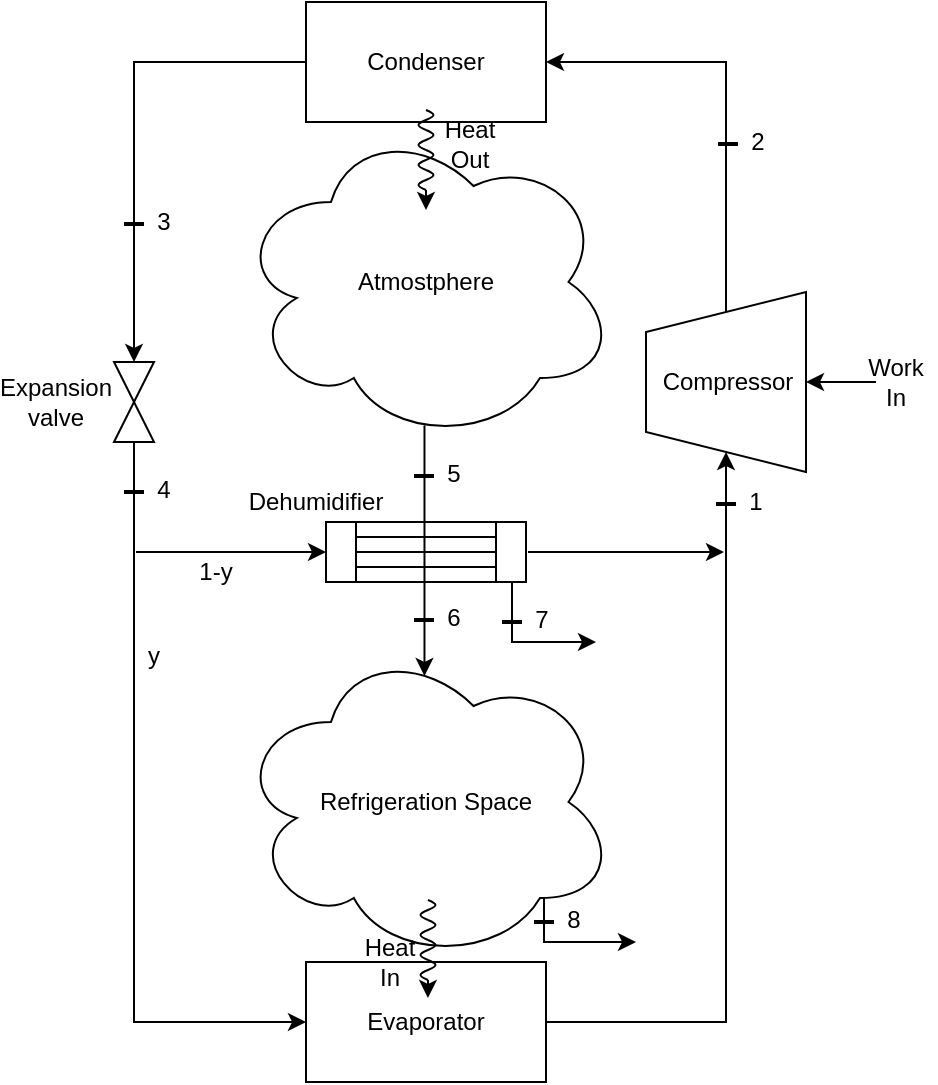 <mxfile version="14.6.10" type="google"><diagram id="2C9HEXMDZoY5minsdM6f" name="Page-1"><mxGraphModel dx="536" dy="531" grid="1" gridSize="10" guides="1" tooltips="1" connect="1" arrows="1" fold="1" page="1" pageScale="1" pageWidth="850" pageHeight="1100" math="0" shadow="0"><root><mxCell id="0"/><mxCell id="1" parent="0"/><mxCell id="gZBKEJ-uhNmt0WbPHv-k-17" style="edgeStyle=orthogonalEdgeStyle;rounded=0;orthogonalLoop=1;jettySize=auto;html=1;exitX=1;exitY=0.5;exitDx=0;exitDy=0;" edge="1" parent="1" source="gZBKEJ-uhNmt0WbPHv-k-2" target="gZBKEJ-uhNmt0WbPHv-k-18"><mxGeometry relative="1" as="geometry"><mxPoint x="680" y="520" as="targetPoint"/></mxGeometry></mxCell><mxCell id="gZBKEJ-uhNmt0WbPHv-k-2" value="Evaporator" style="rounded=0;whiteSpace=wrap;html=1;" vertex="1" parent="1"><mxGeometry x="355" y="610" width="120" height="60" as="geometry"/></mxCell><mxCell id="gZBKEJ-uhNmt0WbPHv-k-5" value="Refrigeration Space" style="ellipse;shape=cloud;whiteSpace=wrap;html=1;" vertex="1" parent="1"><mxGeometry x="320" y="450" width="190" height="160" as="geometry"/></mxCell><mxCell id="gZBKEJ-uhNmt0WbPHv-k-6" value="" style="triangle;whiteSpace=wrap;html=1;rotation=90;" vertex="1" parent="1"><mxGeometry x="259" y="310" width="20" height="20" as="geometry"/></mxCell><mxCell id="gZBKEJ-uhNmt0WbPHv-k-12" style="edgeStyle=orthogonalEdgeStyle;rounded=0;orthogonalLoop=1;jettySize=auto;html=1;exitX=0;exitY=0.5;exitDx=0;exitDy=0;entryX=0;entryY=0.5;entryDx=0;entryDy=0;" edge="1" parent="1" source="gZBKEJ-uhNmt0WbPHv-k-7" target="gZBKEJ-uhNmt0WbPHv-k-2"><mxGeometry relative="1" as="geometry"/></mxCell><mxCell id="gZBKEJ-uhNmt0WbPHv-k-7" value="" style="triangle;whiteSpace=wrap;html=1;rotation=-90;" vertex="1" parent="1"><mxGeometry x="259" y="330" width="20" height="20" as="geometry"/></mxCell><mxCell id="gZBKEJ-uhNmt0WbPHv-k-29" style="edgeStyle=orthogonalEdgeStyle;rounded=0;orthogonalLoop=1;jettySize=auto;html=1;exitX=1;exitY=0.5;exitDx=0;exitDy=0;entryX=1;entryY=0.5;entryDx=0;entryDy=0;" edge="1" parent="1" source="gZBKEJ-uhNmt0WbPHv-k-18" target="gZBKEJ-uhNmt0WbPHv-k-27"><mxGeometry relative="1" as="geometry"><Array as="points"><mxPoint x="565" y="160"/></Array></mxGeometry></mxCell><mxCell id="gZBKEJ-uhNmt0WbPHv-k-18" value="" style="shape=trapezoid;perimeter=trapezoidPerimeter;whiteSpace=wrap;html=1;fixedSize=1;rotation=-90;size=20;" vertex="1" parent="1"><mxGeometry x="520" y="280" width="90" height="80" as="geometry"/></mxCell><mxCell id="gZBKEJ-uhNmt0WbPHv-k-19" value="" style="shape=mxgraph.pid.heat_exchangers.heat_exchanger_(straight_tubes);html=1;pointerEvents=1;align=center;verticalLabelPosition=bottom;verticalAlign=top;dashed=0;" vertex="1" parent="1"><mxGeometry x="365" y="390" width="100" height="30" as="geometry"/></mxCell><mxCell id="gZBKEJ-uhNmt0WbPHv-k-20" value="" style="endArrow=classic;html=1;rounded=0;edgeStyle=orthogonalEdgeStyle;exitX=1.01;exitY=0.5;exitDx=0;exitDy=0;exitPerimeter=0;" edge="1" parent="1" source="gZBKEJ-uhNmt0WbPHv-k-19"><mxGeometry width="50" height="50" relative="1" as="geometry"><mxPoint x="400" y="490" as="sourcePoint"/><mxPoint x="564" y="405" as="targetPoint"/></mxGeometry></mxCell><mxCell id="gZBKEJ-uhNmt0WbPHv-k-21" value="Dehumidifier" style="text;html=1;strokeColor=none;fillColor=none;align=center;verticalAlign=middle;whiteSpace=wrap;rounded=0;" vertex="1" parent="1"><mxGeometry x="340" y="370" width="40" height="20" as="geometry"/></mxCell><mxCell id="gZBKEJ-uhNmt0WbPHv-k-23" style="edgeStyle=orthogonalEdgeStyle;rounded=0;orthogonalLoop=1;jettySize=auto;html=1;exitX=0.496;exitY=0.948;exitDx=0;exitDy=0;exitPerimeter=0;entryX=0.496;entryY=0.106;entryDx=0;entryDy=0;entryPerimeter=0;" edge="1" parent="1" source="gZBKEJ-uhNmt0WbPHv-k-22" target="gZBKEJ-uhNmt0WbPHv-k-5"><mxGeometry relative="1" as="geometry"><mxPoint x="415" y="460" as="targetPoint"/><Array as="points"/></mxGeometry></mxCell><mxCell id="gZBKEJ-uhNmt0WbPHv-k-22" value="Atmostphere" style="ellipse;shape=cloud;whiteSpace=wrap;html=1;" vertex="1" parent="1"><mxGeometry x="320" y="190" width="190" height="160" as="geometry"/></mxCell><mxCell id="gZBKEJ-uhNmt0WbPHv-k-25" value="" style="endArrow=classic;html=1;rounded=0;edgeStyle=orthogonalEdgeStyle;" edge="1" parent="1"><mxGeometry width="50" height="50" relative="1" as="geometry"><mxPoint x="270" y="405" as="sourcePoint"/><mxPoint x="365" y="405" as="targetPoint"/><Array as="points"><mxPoint x="270" y="405"/></Array></mxGeometry></mxCell><mxCell id="gZBKEJ-uhNmt0WbPHv-k-30" style="edgeStyle=orthogonalEdgeStyle;rounded=0;orthogonalLoop=1;jettySize=auto;html=1;exitX=0;exitY=0.5;exitDx=0;exitDy=0;entryX=0;entryY=0.5;entryDx=0;entryDy=0;" edge="1" parent="1" source="gZBKEJ-uhNmt0WbPHv-k-27" target="gZBKEJ-uhNmt0WbPHv-k-6"><mxGeometry relative="1" as="geometry"/></mxCell><mxCell id="gZBKEJ-uhNmt0WbPHv-k-27" value="Condenser" style="rounded=0;whiteSpace=wrap;html=1;" vertex="1" parent="1"><mxGeometry x="355" y="130" width="120" height="60" as="geometry"/></mxCell><mxCell id="gZBKEJ-uhNmt0WbPHv-k-33" value="" style="pointerEvents=1;verticalLabelPosition=bottom;shadow=0;dashed=0;align=center;html=1;verticalAlign=top;shape=mxgraph.electrical.waveforms.sine_wave;rotation=-90;" vertex="1" parent="1"><mxGeometry x="410" y="214" width="10" height="10" as="geometry"/></mxCell><mxCell id="gZBKEJ-uhNmt0WbPHv-k-34" value="" style="pointerEvents=1;verticalLabelPosition=bottom;shadow=0;dashed=0;align=center;html=1;verticalAlign=top;shape=mxgraph.electrical.waveforms.sine_wave;rotation=-90;" vertex="1" parent="1"><mxGeometry x="410" y="204" width="10" height="10" as="geometry"/></mxCell><mxCell id="gZBKEJ-uhNmt0WbPHv-k-35" value="" style="endArrow=classic;html=1;rounded=0;edgeStyle=orthogonalEdgeStyle;curved=1;" edge="1" parent="1"><mxGeometry width="50" height="50" relative="1" as="geometry"><mxPoint x="415" y="224" as="sourcePoint"/><mxPoint x="415" y="234" as="targetPoint"/><Array as="points"><mxPoint x="415.14" y="224"/><mxPoint x="415.14" y="224"/></Array></mxGeometry></mxCell><mxCell id="gZBKEJ-uhNmt0WbPHv-k-40" value="" style="pointerEvents=1;verticalLabelPosition=bottom;shadow=0;dashed=0;align=center;html=1;verticalAlign=top;shape=mxgraph.electrical.waveforms.sine_wave;rotation=-90;" vertex="1" parent="1"><mxGeometry x="411" y="589" width="10" height="10" as="geometry"/></mxCell><mxCell id="gZBKEJ-uhNmt0WbPHv-k-41" value="" style="pointerEvents=1;verticalLabelPosition=bottom;shadow=0;dashed=0;align=center;html=1;verticalAlign=top;shape=mxgraph.electrical.waveforms.sine_wave;rotation=-90;" vertex="1" parent="1"><mxGeometry x="411" y="579" width="10" height="10" as="geometry"/></mxCell><mxCell id="gZBKEJ-uhNmt0WbPHv-k-42" value="" style="endArrow=classic;html=1;rounded=0;edgeStyle=orthogonalEdgeStyle;curved=1;entryX=0.558;entryY=0.4;entryDx=0;entryDy=0;entryPerimeter=0;" edge="1" parent="1"><mxGeometry width="50" height="50" relative="1" as="geometry"><mxPoint x="416" y="619" as="sourcePoint"/><mxPoint x="415.96" y="628" as="targetPoint"/><Array as="points"/></mxGeometry></mxCell><mxCell id="gZBKEJ-uhNmt0WbPHv-k-43" value="" style="pointerEvents=1;verticalLabelPosition=bottom;shadow=0;dashed=0;align=center;html=1;verticalAlign=top;shape=mxgraph.electrical.waveforms.sine_wave;rotation=-90;" vertex="1" parent="1"><mxGeometry x="410" y="194" width="10" height="10" as="geometry"/></mxCell><mxCell id="gZBKEJ-uhNmt0WbPHv-k-44" value="" style="pointerEvents=1;verticalLabelPosition=bottom;shadow=0;dashed=0;align=center;html=1;verticalAlign=top;shape=mxgraph.electrical.waveforms.sine_wave;rotation=-90;" vertex="1" parent="1"><mxGeometry x="411" y="599" width="10" height="10" as="geometry"/></mxCell><mxCell id="gZBKEJ-uhNmt0WbPHv-k-45" value="" style="pointerEvents=1;verticalLabelPosition=bottom;shadow=0;dashed=0;align=center;html=1;verticalAlign=top;shape=mxgraph.electrical.waveforms.sine_wave;rotation=-90;" vertex="1" parent="1"><mxGeometry x="410" y="184" width="10" height="10" as="geometry"/></mxCell><mxCell id="gZBKEJ-uhNmt0WbPHv-k-46" value="" style="pointerEvents=1;verticalLabelPosition=bottom;shadow=0;dashed=0;align=center;html=1;verticalAlign=top;shape=mxgraph.electrical.waveforms.sine_wave;rotation=-90;" vertex="1" parent="1"><mxGeometry x="411" y="609" width="10" height="10" as="geometry"/></mxCell><mxCell id="gZBKEJ-uhNmt0WbPHv-k-50" value="" style="endArrow=classic;html=1;rounded=0;edgeStyle=orthogonalEdgeStyle;exitX=0.93;exitY=1;exitDx=0;exitDy=0;exitPerimeter=0;" edge="1" parent="1" source="gZBKEJ-uhNmt0WbPHv-k-19"><mxGeometry width="50" height="50" relative="1" as="geometry"><mxPoint x="460" y="440" as="sourcePoint"/><mxPoint x="500" y="450" as="targetPoint"/><Array as="points"><mxPoint x="458" y="450"/><mxPoint x="500" y="450"/></Array></mxGeometry></mxCell><mxCell id="gZBKEJ-uhNmt0WbPHv-k-52" value="" style="endArrow=classic;html=1;rounded=0;edgeStyle=orthogonalEdgeStyle;" edge="1" parent="1"><mxGeometry width="50" height="50" relative="1" as="geometry"><mxPoint x="474" y="578" as="sourcePoint"/><mxPoint x="520" y="600" as="targetPoint"/><Array as="points"><mxPoint x="474" y="600"/><mxPoint x="520" y="600"/></Array></mxGeometry></mxCell><mxCell id="gZBKEJ-uhNmt0WbPHv-k-53" value="1" style="text;html=1;strokeColor=none;fillColor=none;align=center;verticalAlign=middle;whiteSpace=wrap;rounded=0;" vertex="1" parent="1"><mxGeometry x="570" y="370" width="20" height="20" as="geometry"/></mxCell><mxCell id="gZBKEJ-uhNmt0WbPHv-k-54" value="" style="line;strokeWidth=2;html=1;" vertex="1" parent="1"><mxGeometry x="560" y="376" width="10" height="10" as="geometry"/></mxCell><mxCell id="gZBKEJ-uhNmt0WbPHv-k-57" value="2" style="text;html=1;strokeColor=none;fillColor=none;align=center;verticalAlign=middle;whiteSpace=wrap;rounded=0;" vertex="1" parent="1"><mxGeometry x="571" y="190" width="20" height="20" as="geometry"/></mxCell><mxCell id="gZBKEJ-uhNmt0WbPHv-k-58" value="" style="line;strokeWidth=2;html=1;" vertex="1" parent="1"><mxGeometry x="561" y="196" width="10" height="10" as="geometry"/></mxCell><mxCell id="gZBKEJ-uhNmt0WbPHv-k-59" value="3" style="text;html=1;strokeColor=none;fillColor=none;align=center;verticalAlign=middle;whiteSpace=wrap;rounded=0;" vertex="1" parent="1"><mxGeometry x="274" y="230" width="20" height="20" as="geometry"/></mxCell><mxCell id="gZBKEJ-uhNmt0WbPHv-k-60" value="" style="line;strokeWidth=2;html=1;" vertex="1" parent="1"><mxGeometry x="264" y="236" width="10" height="10" as="geometry"/></mxCell><mxCell id="gZBKEJ-uhNmt0WbPHv-k-61" value="4" style="text;html=1;strokeColor=none;fillColor=none;align=center;verticalAlign=middle;whiteSpace=wrap;rounded=0;" vertex="1" parent="1"><mxGeometry x="274" y="364" width="20" height="20" as="geometry"/></mxCell><mxCell id="gZBKEJ-uhNmt0WbPHv-k-62" value="" style="line;strokeWidth=2;html=1;" vertex="1" parent="1"><mxGeometry x="264" y="370" width="10" height="10" as="geometry"/></mxCell><mxCell id="gZBKEJ-uhNmt0WbPHv-k-63" value="y" style="text;html=1;strokeColor=none;fillColor=none;align=center;verticalAlign=middle;whiteSpace=wrap;rounded=0;" vertex="1" parent="1"><mxGeometry x="259" y="447" width="40" height="20" as="geometry"/></mxCell><mxCell id="gZBKEJ-uhNmt0WbPHv-k-64" value="1-y" style="text;html=1;strokeColor=none;fillColor=none;align=center;verticalAlign=middle;whiteSpace=wrap;rounded=0;" vertex="1" parent="1"><mxGeometry x="290" y="405" width="40" height="20" as="geometry"/></mxCell><mxCell id="gZBKEJ-uhNmt0WbPHv-k-65" value="5" style="text;html=1;strokeColor=none;fillColor=none;align=center;verticalAlign=middle;whiteSpace=wrap;rounded=0;" vertex="1" parent="1"><mxGeometry x="419" y="356" width="20" height="20" as="geometry"/></mxCell><mxCell id="gZBKEJ-uhNmt0WbPHv-k-66" value="" style="line;strokeWidth=2;html=1;" vertex="1" parent="1"><mxGeometry x="409" y="362" width="10" height="10" as="geometry"/></mxCell><mxCell id="gZBKEJ-uhNmt0WbPHv-k-67" value="6" style="text;html=1;strokeColor=none;fillColor=none;align=center;verticalAlign=middle;whiteSpace=wrap;rounded=0;" vertex="1" parent="1"><mxGeometry x="419" y="428" width="20" height="20" as="geometry"/></mxCell><mxCell id="gZBKEJ-uhNmt0WbPHv-k-68" value="" style="line;strokeWidth=2;html=1;" vertex="1" parent="1"><mxGeometry x="409" y="434" width="10" height="10" as="geometry"/></mxCell><mxCell id="gZBKEJ-uhNmt0WbPHv-k-69" value="7" style="text;html=1;strokeColor=none;fillColor=none;align=center;verticalAlign=middle;whiteSpace=wrap;rounded=0;" vertex="1" parent="1"><mxGeometry x="463" y="429" width="20" height="20" as="geometry"/></mxCell><mxCell id="gZBKEJ-uhNmt0WbPHv-k-70" value="" style="line;strokeWidth=2;html=1;" vertex="1" parent="1"><mxGeometry x="453" y="435" width="10" height="10" as="geometry"/></mxCell><mxCell id="gZBKEJ-uhNmt0WbPHv-k-71" value="8" style="text;html=1;strokeColor=none;fillColor=none;align=center;verticalAlign=middle;whiteSpace=wrap;rounded=0;" vertex="1" parent="1"><mxGeometry x="479" y="579" width="20" height="20" as="geometry"/></mxCell><mxCell id="gZBKEJ-uhNmt0WbPHv-k-72" value="" style="line;strokeWidth=2;html=1;" vertex="1" parent="1"><mxGeometry x="469" y="585" width="10" height="10" as="geometry"/></mxCell><mxCell id="gZBKEJ-uhNmt0WbPHv-k-73" value="Heat Out" style="text;html=1;strokeColor=none;fillColor=none;align=center;verticalAlign=middle;whiteSpace=wrap;rounded=0;" vertex="1" parent="1"><mxGeometry x="420" y="192" width="34" height="18" as="geometry"/></mxCell><mxCell id="gZBKEJ-uhNmt0WbPHv-k-74" value="Heat In" style="text;html=1;strokeColor=none;fillColor=none;align=center;verticalAlign=middle;whiteSpace=wrap;rounded=0;" vertex="1" parent="1"><mxGeometry x="383" y="599" width="28" height="21" as="geometry"/></mxCell><mxCell id="gZBKEJ-uhNmt0WbPHv-k-75" value="" style="edgeStyle=elbowEdgeStyle;elbow=horizontal;endArrow=classic;html=1;rounded=0;entryX=0.5;entryY=1;entryDx=0;entryDy=0;" edge="1" parent="1" target="gZBKEJ-uhNmt0WbPHv-k-18"><mxGeometry width="50" height="50" relative="1" as="geometry"><mxPoint x="640" y="320" as="sourcePoint"/><mxPoint x="710" y="310" as="targetPoint"/></mxGeometry></mxCell><mxCell id="gZBKEJ-uhNmt0WbPHv-k-76" value="Work In" style="text;html=1;strokeColor=none;fillColor=none;align=center;verticalAlign=middle;whiteSpace=wrap;rounded=0;" vertex="1" parent="1"><mxGeometry x="630" y="310" width="40" height="20" as="geometry"/></mxCell><mxCell id="gZBKEJ-uhNmt0WbPHv-k-77" value="Compressor" style="text;html=1;strokeColor=none;fillColor=none;align=center;verticalAlign=middle;whiteSpace=wrap;rounded=0;" vertex="1" parent="1"><mxGeometry x="546" y="310" width="40" height="20" as="geometry"/></mxCell><mxCell id="gZBKEJ-uhNmt0WbPHv-k-78" value="Expansion&lt;br&gt;valve" style="text;html=1;strokeColor=none;fillColor=none;align=center;verticalAlign=middle;whiteSpace=wrap;rounded=0;" vertex="1" parent="1"><mxGeometry x="210" y="320" width="40" height="20" as="geometry"/></mxCell></root></mxGraphModel></diagram></mxfile>